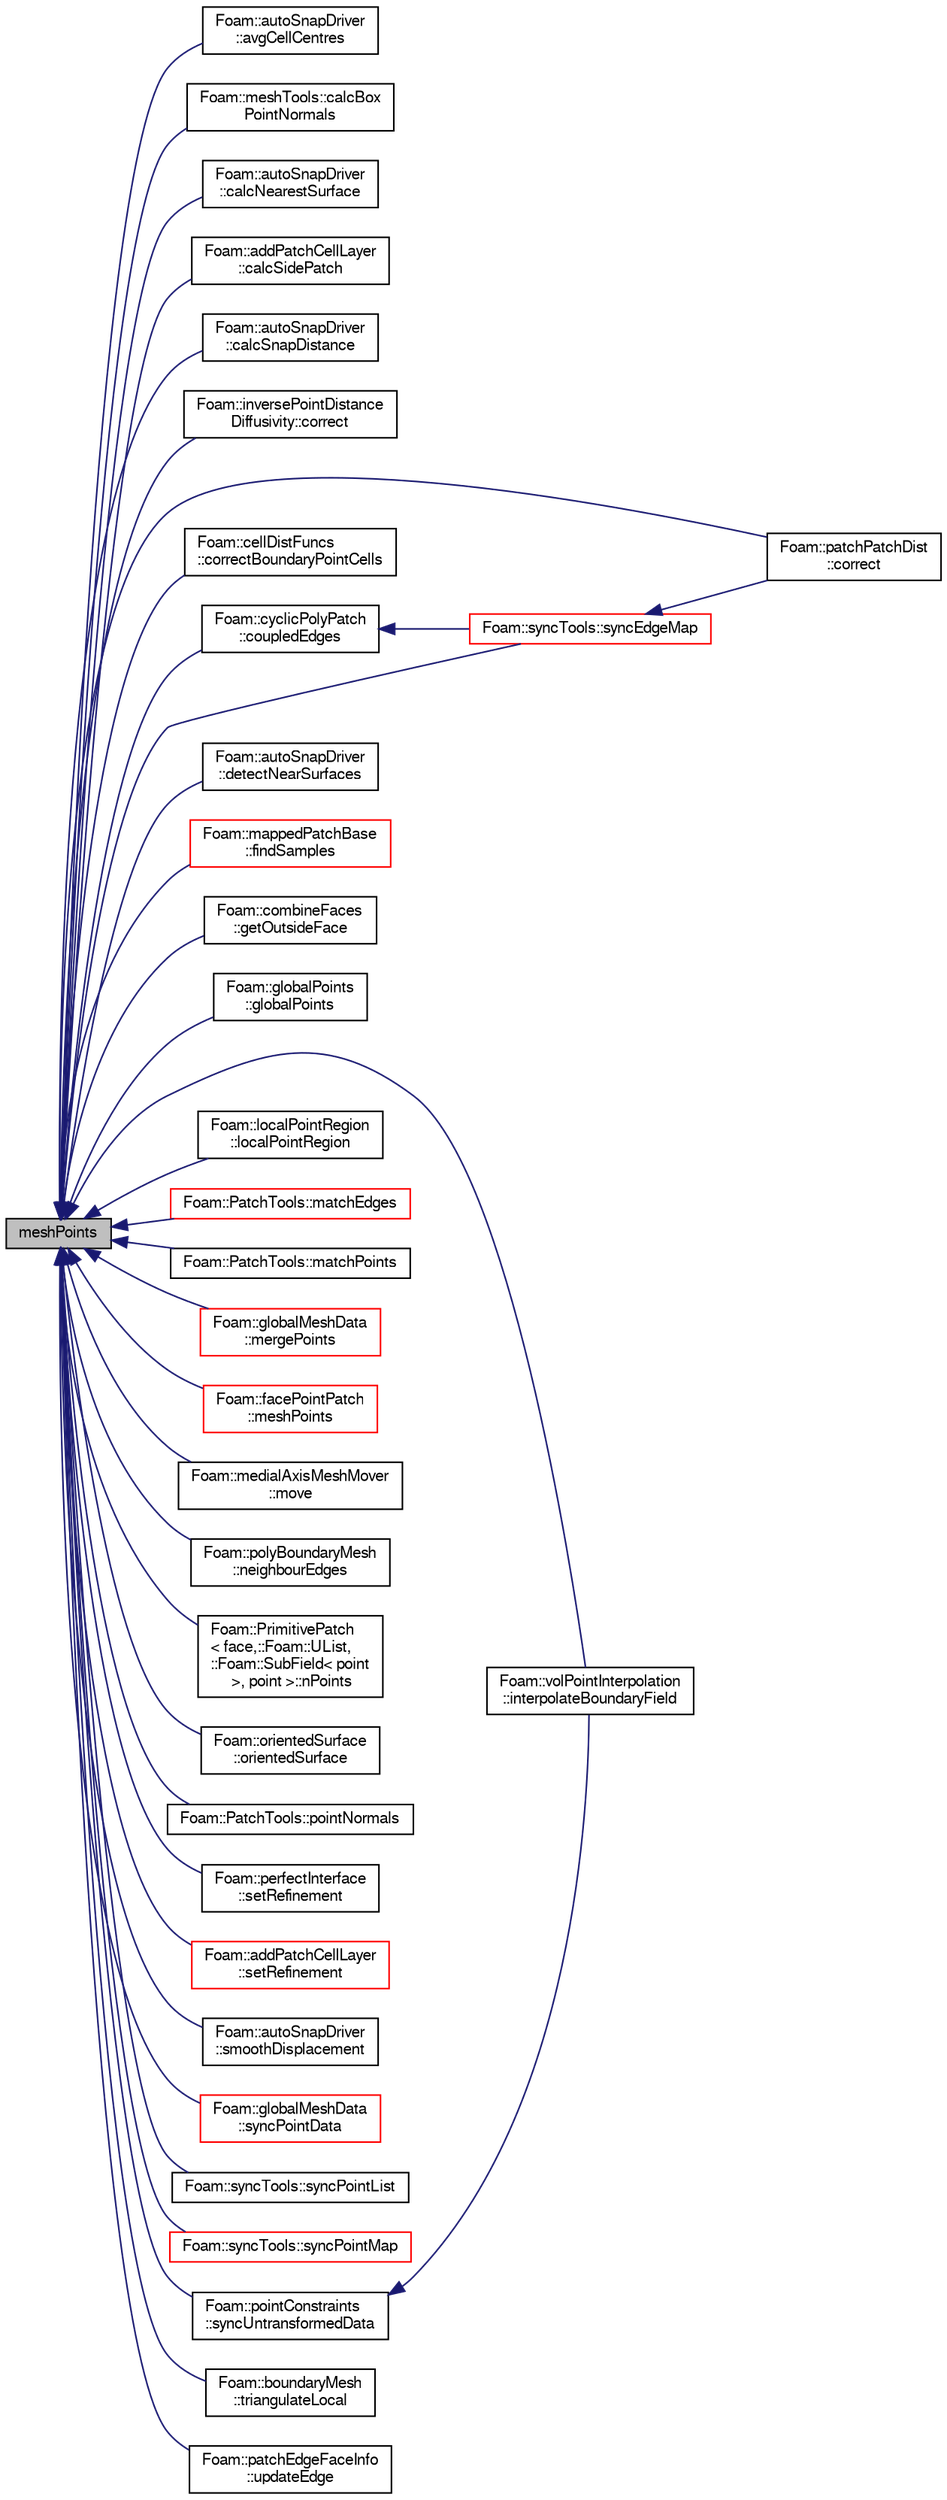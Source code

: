 digraph "meshPoints"
{
  bgcolor="transparent";
  edge [fontname="FreeSans",fontsize="10",labelfontname="FreeSans",labelfontsize="10"];
  node [fontname="FreeSans",fontsize="10",shape=record];
  rankdir="LR";
  Node1 [label="meshPoints",height=0.2,width=0.4,color="black", fillcolor="grey75", style="filled" fontcolor="black"];
  Node1 -> Node2 [dir="back",color="midnightblue",fontsize="10",style="solid",fontname="FreeSans"];
  Node2 [label="Foam::autoSnapDriver\l::avgCellCentres",height=0.2,width=0.4,color="black",URL="$a00079.html#a9a5472df0725c810bc826b246e36068b",tooltip="Helper: calculate average cell centre per point. "];
  Node1 -> Node3 [dir="back",color="midnightblue",fontsize="10",style="solid",fontname="FreeSans"];
  Node3 [label="Foam::meshTools::calcBox\lPointNormals",height=0.2,width=0.4,color="black",URL="$a10290.html#a4ba6200a07a6aab35485561987f60185",tooltip="Calculate point normals on a &#39;box&#39; mesh (all edges aligned with. "];
  Node1 -> Node4 [dir="back",color="midnightblue",fontsize="10",style="solid",fontname="FreeSans"];
  Node4 [label="Foam::autoSnapDriver\l::calcNearestSurface",height=0.2,width=0.4,color="black",URL="$a00079.html#a0a334a64613ee0c208d8edf18306bcf2",tooltip="Per patch point calculate point on nearest surface. Set as. "];
  Node1 -> Node5 [dir="back",color="midnightblue",fontsize="10",style="solid",fontname="FreeSans"];
  Node5 [label="Foam::addPatchCellLayer\l::calcSidePatch",height=0.2,width=0.4,color="black",URL="$a00025.html#a25346f181e6f56df9a1839ff94eea581",tooltip="Boundary edges get extruded into boundary faces. Determine patch. "];
  Node1 -> Node6 [dir="back",color="midnightblue",fontsize="10",style="solid",fontname="FreeSans"];
  Node6 [label="Foam::autoSnapDriver\l::calcSnapDistance",height=0.2,width=0.4,color="black",URL="$a00079.html#afd4d0bc8076355e778a983cde07f58af",tooltip="Calculate edge length per patch point. "];
  Node1 -> Node7 [dir="back",color="midnightblue",fontsize="10",style="solid",fontname="FreeSans"];
  Node7 [label="Foam::inversePointDistance\lDiffusivity::correct",height=0.2,width=0.4,color="black",URL="$a01133.html#a3ae44b28050c3aa494c1d8e18cf618c1",tooltip="Correct the motion diffusivity. "];
  Node1 -> Node8 [dir="back",color="midnightblue",fontsize="10",style="solid",fontname="FreeSans"];
  Node8 [label="Foam::patchPatchDist\l::correct",height=0.2,width=0.4,color="black",URL="$a01756.html#a3ae44b28050c3aa494c1d8e18cf618c1",tooltip="Correct for mesh geom/topo changes. "];
  Node1 -> Node9 [dir="back",color="midnightblue",fontsize="10",style="solid",fontname="FreeSans"];
  Node9 [label="Foam::cellDistFuncs\l::correctBoundaryPointCells",height=0.2,width=0.4,color="black",URL="$a00199.html#a7438151f39b383ddccb8cb95cf77202f",tooltip="Correct all cells connected to wall (via point). Sets values in. "];
  Node1 -> Node10 [dir="back",color="midnightblue",fontsize="10",style="solid",fontname="FreeSans"];
  Node10 [label="Foam::cyclicPolyPatch\l::coupledEdges",height=0.2,width=0.4,color="black",URL="$a00463.html#aeb3422aeee49268307deb477d32dc2d3",tooltip="Return connected edges (from patch local to neighbour patch local). "];
  Node10 -> Node11 [dir="back",color="midnightblue",fontsize="10",style="solid",fontname="FreeSans"];
  Node11 [label="Foam::syncTools::syncEdgeMap",height=0.2,width=0.4,color="red",URL="$a02474.html#a154ac086463b8d7a0eed8c4539d3ab73",tooltip="Synchronize values on selected edges. "];
  Node11 -> Node8 [dir="back",color="midnightblue",fontsize="10",style="solid",fontname="FreeSans"];
  Node1 -> Node12 [dir="back",color="midnightblue",fontsize="10",style="solid",fontname="FreeSans"];
  Node12 [label="Foam::autoSnapDriver\l::detectNearSurfaces",height=0.2,width=0.4,color="black",URL="$a00079.html#a1f0aa6841e7a037db0a22342f828e761",tooltip="Per patch point override displacement if in gap situation. "];
  Node1 -> Node13 [dir="back",color="midnightblue",fontsize="10",style="solid",fontname="FreeSans"];
  Node13 [label="Foam::mappedPatchBase\l::findSamples",height=0.2,width=0.4,color="red",URL="$a01381.html#af1dadf58aa8d06f7448d1859188f909d",tooltip="Find cells/faces containing samples. "];
  Node1 -> Node14 [dir="back",color="midnightblue",fontsize="10",style="solid",fontname="FreeSans"];
  Node14 [label="Foam::combineFaces\l::getOutsideFace",height=0.2,width=0.4,color="black",URL="$a00307.html#af695da5d6484dda0cf20307778b302f0",tooltip="Gets outside of patch as a face (in mesh point labels) "];
  Node1 -> Node15 [dir="back",color="midnightblue",fontsize="10",style="solid",fontname="FreeSans"];
  Node15 [label="Foam::globalPoints\l::globalPoints",height=0.2,width=0.4,color="black",URL="$a00909.html#a5b9bf5e73479291de2416412bc6f1da8",tooltip="Construct from mesh and patch of coupled faces. Difference with. "];
  Node1 -> Node16 [dir="back",color="midnightblue",fontsize="10",style="solid",fontname="FreeSans"];
  Node16 [label="Foam::volPointInterpolation\l::interpolateBoundaryField",height=0.2,width=0.4,color="black",URL="$a02734.html#ae0a17963a0b9c6511a6090b3e4c65180",tooltip="Interpolate boundary field without applying constraints/boundary. "];
  Node1 -> Node17 [dir="back",color="midnightblue",fontsize="10",style="solid",fontname="FreeSans"];
  Node17 [label="Foam::localPointRegion\l::localPointRegion",height=0.2,width=0.4,color="black",URL="$a01339.html#a0fbd2e445412355130a733d70eaaeb18",tooltip="Construct from mesh. Assumes all non-coupled boundary points. "];
  Node1 -> Node18 [dir="back",color="midnightblue",fontsize="10",style="solid",fontname="FreeSans"];
  Node18 [label="Foam::PatchTools::matchEdges",height=0.2,width=0.4,color="red",URL="$a01761.html#af33c8acb7b267d0ccea6a0365776e1d1",tooltip="Find corresponding edges on patches sharing the same points. "];
  Node1 -> Node19 [dir="back",color="midnightblue",fontsize="10",style="solid",fontname="FreeSans"];
  Node19 [label="Foam::PatchTools::matchPoints",height=0.2,width=0.4,color="black",URL="$a01761.html#a53abaec4e100007300e11cedf4c5b772",tooltip="Find corresponding points on patches sharing the same points. "];
  Node1 -> Node20 [dir="back",color="midnightblue",fontsize="10",style="solid",fontname="FreeSans"];
  Node20 [label="Foam::globalMeshData\l::mergePoints",height=0.2,width=0.4,color="red",URL="$a00908.html#a88daf4a4726e5a4a41e77ec8827e8fb2",tooltip="Helper for merging (collocated!) mesh point data. "];
  Node1 -> Node21 [dir="back",color="midnightblue",fontsize="10",style="solid",fontname="FreeSans"];
  Node21 [label="Foam::facePointPatch\l::meshPoints",height=0.2,width=0.4,color="red",URL="$a00708.html#a991a34b3e33f0351a3ae30898010d27b",tooltip="Return mesh points. "];
  Node1 -> Node22 [dir="back",color="midnightblue",fontsize="10",style="solid",fontname="FreeSans"];
  Node22 [label="Foam::medialAxisMeshMover\l::move",height=0.2,width=0.4,color="black",URL="$a01414.html#a298042b135d36380a27b56b6c27ad5eb",tooltip="Move mesh using current pointDisplacement boundary values. "];
  Node1 -> Node23 [dir="back",color="midnightblue",fontsize="10",style="solid",fontname="FreeSans"];
  Node23 [label="Foam::polyBoundaryMesh\l::neighbourEdges",height=0.2,width=0.4,color="black",URL="$a01855.html#a1622aa14f9257dc2d02f4bd0826049e7",tooltip="Per patch the edges on the neighbouring patch. Is for every external. "];
  Node1 -> Node24 [dir="back",color="midnightblue",fontsize="10",style="solid",fontname="FreeSans"];
  Node24 [label="Foam::PrimitivePatch\l\< face,::Foam::UList,\l::Foam::SubField\< point\l \>, point \>::nPoints",height=0.2,width=0.4,color="black",URL="$a01914.html#a9927abeba2c8506177084d644b6e573a",tooltip="Return number of points supporting patch faces. "];
  Node1 -> Node25 [dir="back",color="midnightblue",fontsize="10",style="solid",fontname="FreeSans"];
  Node25 [label="Foam::orientedSurface\l::orientedSurface",height=0.2,width=0.4,color="black",URL="$a01672.html#aac49697c112eb64d5545ce2d8e237a2c",tooltip="Construct from triSurface. Calculates outside point as being. "];
  Node1 -> Node26 [dir="back",color="midnightblue",fontsize="10",style="solid",fontname="FreeSans"];
  Node26 [label="Foam::PatchTools::pointNormals",height=0.2,width=0.4,color="black",URL="$a01761.html#ab60186b13b96788288ecfa924a6950d2"];
  Node1 -> Node27 [dir="back",color="midnightblue",fontsize="10",style="solid",fontname="FreeSans"];
  Node27 [label="Foam::perfectInterface\l::setRefinement",height=0.2,width=0.4,color="black",URL="$a01778.html#a9127fcee3341a601c9d07bee5d1e3738",tooltip="Insert the layer addition/removal instructions. "];
  Node1 -> Node28 [dir="back",color="midnightblue",fontsize="10",style="solid",fontname="FreeSans"];
  Node28 [label="Foam::addPatchCellLayer\l::setRefinement",height=0.2,width=0.4,color="red",URL="$a00025.html#a9488cb0518f21b76444c508cc9658d64",tooltip="Play commands into polyTopoChange to create layers on top. "];
  Node1 -> Node29 [dir="back",color="midnightblue",fontsize="10",style="solid",fontname="FreeSans"];
  Node29 [label="Foam::autoSnapDriver\l::smoothDisplacement",height=0.2,width=0.4,color="black",URL="$a00079.html#a8e306cb82a0529b700de58b7f164e657",tooltip="Smooth the displacement field to the internal. "];
  Node1 -> Node11 [dir="back",color="midnightblue",fontsize="10",style="solid",fontname="FreeSans"];
  Node1 -> Node30 [dir="back",color="midnightblue",fontsize="10",style="solid",fontname="FreeSans"];
  Node30 [label="Foam::globalMeshData\l::syncPointData",height=0.2,width=0.4,color="red",URL="$a00908.html#a862f556fd85e83d080d4decd34cf6aba",tooltip="Helper to synchronise coupled patch point data. "];
  Node1 -> Node31 [dir="back",color="midnightblue",fontsize="10",style="solid",fontname="FreeSans"];
  Node31 [label="Foam::syncTools::syncPointList",height=0.2,width=0.4,color="black",URL="$a02474.html#a66344f300480fd9182a928f64fd31b54"];
  Node1 -> Node32 [dir="back",color="midnightblue",fontsize="10",style="solid",fontname="FreeSans"];
  Node32 [label="Foam::syncTools::syncPointMap",height=0.2,width=0.4,color="red",URL="$a02474.html#a08bdf5c6403dd4367d1714c3d5b4145d",tooltip="Synchronize values on selected points. "];
  Node1 -> Node33 [dir="back",color="midnightblue",fontsize="10",style="solid",fontname="FreeSans"];
  Node33 [label="Foam::pointConstraints\l::syncUntransformedData",height=0.2,width=0.4,color="black",URL="$a01816.html#a60a2f4543c7dc5c768bd06768d7004c6",tooltip="Helper: sync data on collocated points only. "];
  Node33 -> Node16 [dir="back",color="midnightblue",fontsize="10",style="solid",fontname="FreeSans"];
  Node1 -> Node34 [dir="back",color="midnightblue",fontsize="10",style="solid",fontname="FreeSans"];
  Node34 [label="Foam::boundaryMesh\l::triangulateLocal",height=0.2,width=0.4,color="black",URL="$a00142.html#a225ee022161c9169e8058dece519bbcf",tooltip="Same as triangulate but in local vertex numbering. "];
  Node1 -> Node35 [dir="back",color="midnightblue",fontsize="10",style="solid",fontname="FreeSans"];
  Node35 [label="Foam::patchEdgeFaceInfo\l::updateEdge",height=0.2,width=0.4,color="black",URL="$a01741.html#a55eb17e410aba7caf8c8ff010e715a75",tooltip="Influence of face on edge. "];
}
